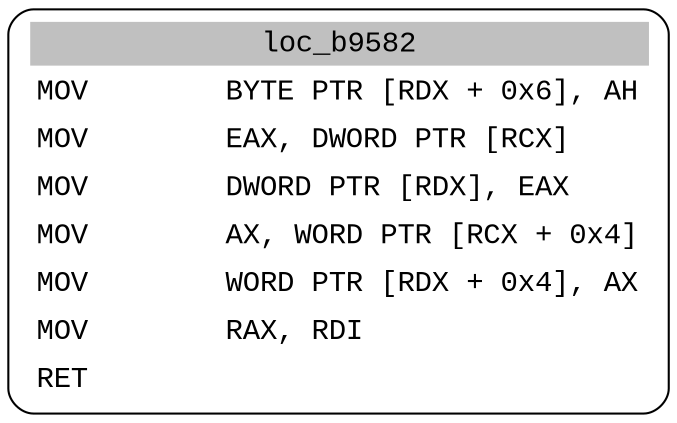 digraph asm_graph {
1941 [
shape="Mrecord" fontname="Courier New"label =<<table border="0" cellborder="0" cellpadding="3"><tr><td align="center" colspan="2" bgcolor="grey">loc_b9582</td></tr><tr><td align="left">MOV        BYTE PTR [RDX + 0x6], AH</td></tr><tr><td align="left">MOV        EAX, DWORD PTR [RCX]</td></tr><tr><td align="left">MOV        DWORD PTR [RDX], EAX</td></tr><tr><td align="left">MOV        AX, WORD PTR [RCX + 0x4]</td></tr><tr><td align="left">MOV        WORD PTR [RDX + 0x4], AX</td></tr><tr><td align="left">MOV        RAX, RDI</td></tr><tr><td align="left">RET        </td></tr></table>> ];
}